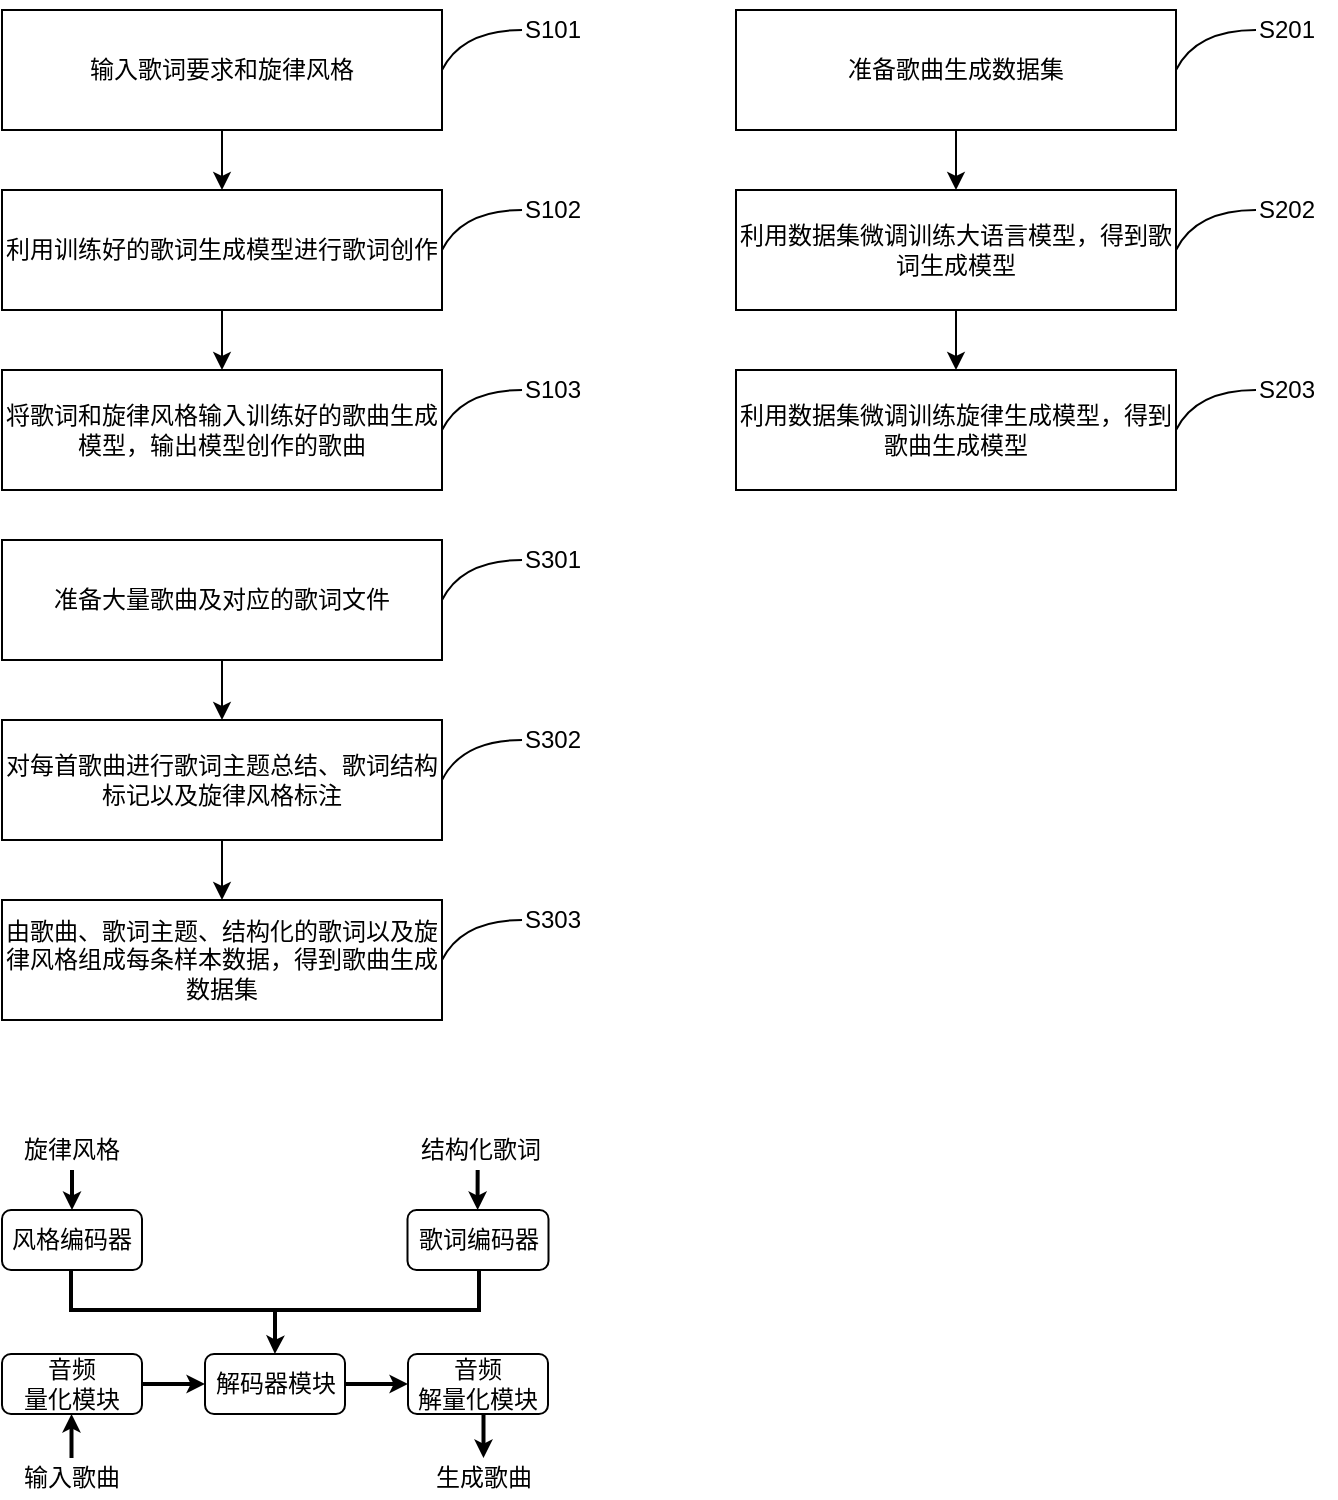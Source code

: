 <mxfile version="24.2.9" type="github">
  <diagram name="第 1 页" id="mnX3V6nfKLM92d46HVXa">
    <mxGraphModel dx="683" dy="354" grid="1" gridSize="10" guides="1" tooltips="1" connect="1" arrows="1" fold="1" page="1" pageScale="1" pageWidth="827" pageHeight="1169" math="0" shadow="0">
      <root>
        <mxCell id="0" />
        <mxCell id="1" parent="0" />
        <mxCell id="OJga95iIFIeJJQoVD0eW-2" style="edgeStyle=orthogonalEdgeStyle;rounded=0;orthogonalLoop=1;jettySize=auto;html=1;exitX=0.5;exitY=1;exitDx=0;exitDy=0;entryX=0.5;entryY=0;entryDx=0;entryDy=0;" edge="1" parent="1" source="OJga95iIFIeJJQoVD0eW-3" target="OJga95iIFIeJJQoVD0eW-5">
          <mxGeometry relative="1" as="geometry" />
        </mxCell>
        <mxCell id="OJga95iIFIeJJQoVD0eW-3" value="输入歌词要求和旋律风格" style="rounded=0;whiteSpace=wrap;html=1;" vertex="1" parent="1">
          <mxGeometry x="53" y="40" width="220" height="60" as="geometry" />
        </mxCell>
        <mxCell id="OJga95iIFIeJJQoVD0eW-4" style="edgeStyle=orthogonalEdgeStyle;rounded=0;orthogonalLoop=1;jettySize=auto;html=1;exitX=0.5;exitY=1;exitDx=0;exitDy=0;entryX=0.5;entryY=0;entryDx=0;entryDy=0;" edge="1" parent="1" source="OJga95iIFIeJJQoVD0eW-5" target="OJga95iIFIeJJQoVD0eW-6">
          <mxGeometry relative="1" as="geometry" />
        </mxCell>
        <mxCell id="OJga95iIFIeJJQoVD0eW-5" value="利用训练好的歌词生成模型进行歌词创作" style="rounded=0;whiteSpace=wrap;html=1;" vertex="1" parent="1">
          <mxGeometry x="53" y="130" width="220" height="60" as="geometry" />
        </mxCell>
        <mxCell id="OJga95iIFIeJJQoVD0eW-6" value="将歌词和旋律风格输入训练好的歌曲生成模型，输出模型创作的歌曲" style="rounded=0;whiteSpace=wrap;html=1;" vertex="1" parent="1">
          <mxGeometry x="53" y="220" width="220" height="60" as="geometry" />
        </mxCell>
        <mxCell id="OJga95iIFIeJJQoVD0eW-12" value="" style="endArrow=none;html=1;curved=1;" edge="1" parent="1">
          <mxGeometry width="50" height="50" relative="1" as="geometry">
            <mxPoint x="273" y="70" as="sourcePoint" />
            <mxPoint x="313" y="50" as="targetPoint" />
            <Array as="points">
              <mxPoint x="283" y="50" />
            </Array>
          </mxGeometry>
        </mxCell>
        <mxCell id="OJga95iIFIeJJQoVD0eW-13" value="S101" style="text;html=1;align=center;verticalAlign=middle;resizable=0;points=[];autosize=1;strokeColor=none;fillColor=none;" vertex="1" parent="1">
          <mxGeometry x="303" y="35" width="50" height="30" as="geometry" />
        </mxCell>
        <mxCell id="OJga95iIFIeJJQoVD0eW-14" value="" style="endArrow=none;html=1;curved=1;" edge="1" parent="1">
          <mxGeometry width="50" height="50" relative="1" as="geometry">
            <mxPoint x="273" y="160" as="sourcePoint" />
            <mxPoint x="313" y="140" as="targetPoint" />
            <Array as="points">
              <mxPoint x="283" y="140" />
            </Array>
          </mxGeometry>
        </mxCell>
        <mxCell id="OJga95iIFIeJJQoVD0eW-15" value="S102" style="text;html=1;align=center;verticalAlign=middle;resizable=0;points=[];autosize=1;strokeColor=none;fillColor=none;" vertex="1" parent="1">
          <mxGeometry x="303" y="125" width="50" height="30" as="geometry" />
        </mxCell>
        <mxCell id="OJga95iIFIeJJQoVD0eW-16" value="" style="endArrow=none;html=1;curved=1;" edge="1" parent="1">
          <mxGeometry width="50" height="50" relative="1" as="geometry">
            <mxPoint x="273" y="250" as="sourcePoint" />
            <mxPoint x="313" y="230" as="targetPoint" />
            <Array as="points">
              <mxPoint x="283" y="230" />
            </Array>
          </mxGeometry>
        </mxCell>
        <mxCell id="OJga95iIFIeJJQoVD0eW-17" value="S103" style="text;html=1;align=center;verticalAlign=middle;resizable=0;points=[];autosize=1;strokeColor=none;fillColor=none;" vertex="1" parent="1">
          <mxGeometry x="303" y="215" width="50" height="30" as="geometry" />
        </mxCell>
        <mxCell id="OJga95iIFIeJJQoVD0eW-28" style="edgeStyle=orthogonalEdgeStyle;rounded=0;orthogonalLoop=1;jettySize=auto;html=1;exitX=0.5;exitY=1;exitDx=0;exitDy=0;entryX=0.5;entryY=0;entryDx=0;entryDy=0;" edge="1" parent="1" source="OJga95iIFIeJJQoVD0eW-29" target="OJga95iIFIeJJQoVD0eW-31">
          <mxGeometry relative="1" as="geometry" />
        </mxCell>
        <mxCell id="OJga95iIFIeJJQoVD0eW-29" value="准备大量歌曲及对应的歌词文件" style="rounded=0;whiteSpace=wrap;html=1;" vertex="1" parent="1">
          <mxGeometry x="53" y="305" width="220" height="60" as="geometry" />
        </mxCell>
        <mxCell id="OJga95iIFIeJJQoVD0eW-30" style="edgeStyle=orthogonalEdgeStyle;rounded=0;orthogonalLoop=1;jettySize=auto;html=1;exitX=0.5;exitY=1;exitDx=0;exitDy=0;entryX=0.5;entryY=0;entryDx=0;entryDy=0;" edge="1" parent="1" source="OJga95iIFIeJJQoVD0eW-31" target="OJga95iIFIeJJQoVD0eW-32">
          <mxGeometry relative="1" as="geometry" />
        </mxCell>
        <mxCell id="OJga95iIFIeJJQoVD0eW-31" value="对每首歌曲进行歌词主题总结、歌词结构标记以及旋律风格标注" style="rounded=0;whiteSpace=wrap;html=1;" vertex="1" parent="1">
          <mxGeometry x="53" y="395" width="220" height="60" as="geometry" />
        </mxCell>
        <mxCell id="OJga95iIFIeJJQoVD0eW-32" value="由歌曲、歌词主题、结构化的歌词以及旋律风格组成每条样本数据，得到歌曲生成数据集" style="rounded=0;whiteSpace=wrap;html=1;" vertex="1" parent="1">
          <mxGeometry x="53" y="485" width="220" height="60" as="geometry" />
        </mxCell>
        <mxCell id="OJga95iIFIeJJQoVD0eW-33" value="" style="endArrow=none;html=1;curved=1;" edge="1" parent="1">
          <mxGeometry width="50" height="50" relative="1" as="geometry">
            <mxPoint x="273" y="335" as="sourcePoint" />
            <mxPoint x="313" y="315" as="targetPoint" />
            <Array as="points">
              <mxPoint x="283" y="315" />
            </Array>
          </mxGeometry>
        </mxCell>
        <mxCell id="OJga95iIFIeJJQoVD0eW-34" value="S301" style="text;html=1;align=center;verticalAlign=middle;resizable=0;points=[];autosize=1;strokeColor=none;fillColor=none;" vertex="1" parent="1">
          <mxGeometry x="303" y="300" width="50" height="30" as="geometry" />
        </mxCell>
        <mxCell id="OJga95iIFIeJJQoVD0eW-35" value="" style="endArrow=none;html=1;curved=1;" edge="1" parent="1">
          <mxGeometry width="50" height="50" relative="1" as="geometry">
            <mxPoint x="273" y="425" as="sourcePoint" />
            <mxPoint x="313" y="405" as="targetPoint" />
            <Array as="points">
              <mxPoint x="283" y="405" />
            </Array>
          </mxGeometry>
        </mxCell>
        <mxCell id="OJga95iIFIeJJQoVD0eW-36" value="S302" style="text;html=1;align=center;verticalAlign=middle;resizable=0;points=[];autosize=1;strokeColor=none;fillColor=none;" vertex="1" parent="1">
          <mxGeometry x="303" y="390" width="50" height="30" as="geometry" />
        </mxCell>
        <mxCell id="OJga95iIFIeJJQoVD0eW-37" value="" style="endArrow=none;html=1;curved=1;" edge="1" parent="1">
          <mxGeometry width="50" height="50" relative="1" as="geometry">
            <mxPoint x="273" y="515" as="sourcePoint" />
            <mxPoint x="313" y="495" as="targetPoint" />
            <Array as="points">
              <mxPoint x="283" y="495" />
            </Array>
          </mxGeometry>
        </mxCell>
        <mxCell id="OJga95iIFIeJJQoVD0eW-38" value="S303" style="text;html=1;align=center;verticalAlign=middle;resizable=0;points=[];autosize=1;strokeColor=none;fillColor=none;" vertex="1" parent="1">
          <mxGeometry x="303" y="480" width="50" height="30" as="geometry" />
        </mxCell>
        <mxCell id="OJga95iIFIeJJQoVD0eW-39" style="edgeStyle=orthogonalEdgeStyle;rounded=0;orthogonalLoop=1;jettySize=auto;html=1;exitX=0.5;exitY=1;exitDx=0;exitDy=0;entryX=0.5;entryY=0;entryDx=0;entryDy=0;" edge="1" parent="1" source="OJga95iIFIeJJQoVD0eW-40" target="OJga95iIFIeJJQoVD0eW-42">
          <mxGeometry relative="1" as="geometry" />
        </mxCell>
        <mxCell id="OJga95iIFIeJJQoVD0eW-40" value="准备歌曲生成数据集" style="rounded=0;whiteSpace=wrap;html=1;" vertex="1" parent="1">
          <mxGeometry x="420" y="40" width="220" height="60" as="geometry" />
        </mxCell>
        <mxCell id="OJga95iIFIeJJQoVD0eW-41" style="edgeStyle=orthogonalEdgeStyle;rounded=0;orthogonalLoop=1;jettySize=auto;html=1;exitX=0.5;exitY=1;exitDx=0;exitDy=0;entryX=0.5;entryY=0;entryDx=0;entryDy=0;" edge="1" parent="1" source="OJga95iIFIeJJQoVD0eW-42" target="OJga95iIFIeJJQoVD0eW-43">
          <mxGeometry relative="1" as="geometry" />
        </mxCell>
        <mxCell id="OJga95iIFIeJJQoVD0eW-42" value="利用数据集微调训练大语言模型，得到歌词生成模型" style="rounded=0;whiteSpace=wrap;html=1;" vertex="1" parent="1">
          <mxGeometry x="420" y="130" width="220" height="60" as="geometry" />
        </mxCell>
        <mxCell id="OJga95iIFIeJJQoVD0eW-43" value="利用数据集微调训练旋律生成模型，得到歌曲生成模型" style="rounded=0;whiteSpace=wrap;html=1;" vertex="1" parent="1">
          <mxGeometry x="420" y="220" width="220" height="60" as="geometry" />
        </mxCell>
        <mxCell id="OJga95iIFIeJJQoVD0eW-44" value="" style="endArrow=none;html=1;curved=1;" edge="1" parent="1">
          <mxGeometry width="50" height="50" relative="1" as="geometry">
            <mxPoint x="640" y="70" as="sourcePoint" />
            <mxPoint x="680" y="50" as="targetPoint" />
            <Array as="points">
              <mxPoint x="650" y="50" />
            </Array>
          </mxGeometry>
        </mxCell>
        <mxCell id="OJga95iIFIeJJQoVD0eW-45" value="S201" style="text;html=1;align=center;verticalAlign=middle;resizable=0;points=[];autosize=1;strokeColor=none;fillColor=none;" vertex="1" parent="1">
          <mxGeometry x="670" y="35" width="50" height="30" as="geometry" />
        </mxCell>
        <mxCell id="OJga95iIFIeJJQoVD0eW-46" value="" style="endArrow=none;html=1;curved=1;" edge="1" parent="1">
          <mxGeometry width="50" height="50" relative="1" as="geometry">
            <mxPoint x="640" y="160" as="sourcePoint" />
            <mxPoint x="680" y="140" as="targetPoint" />
            <Array as="points">
              <mxPoint x="650" y="140" />
            </Array>
          </mxGeometry>
        </mxCell>
        <mxCell id="OJga95iIFIeJJQoVD0eW-47" value="S202" style="text;html=1;align=center;verticalAlign=middle;resizable=0;points=[];autosize=1;strokeColor=none;fillColor=none;" vertex="1" parent="1">
          <mxGeometry x="670" y="125" width="50" height="30" as="geometry" />
        </mxCell>
        <mxCell id="OJga95iIFIeJJQoVD0eW-48" value="" style="endArrow=none;html=1;curved=1;" edge="1" parent="1">
          <mxGeometry width="50" height="50" relative="1" as="geometry">
            <mxPoint x="640" y="250" as="sourcePoint" />
            <mxPoint x="680" y="230" as="targetPoint" />
            <Array as="points">
              <mxPoint x="650" y="230" />
            </Array>
          </mxGeometry>
        </mxCell>
        <mxCell id="OJga95iIFIeJJQoVD0eW-49" value="S203" style="text;html=1;align=center;verticalAlign=middle;resizable=0;points=[];autosize=1;strokeColor=none;fillColor=none;" vertex="1" parent="1">
          <mxGeometry x="670" y="215" width="50" height="30" as="geometry" />
        </mxCell>
        <mxCell id="OJga95iIFIeJJQoVD0eW-54" style="edgeStyle=orthogonalEdgeStyle;rounded=0;orthogonalLoop=1;jettySize=auto;html=1;exitX=0.5;exitY=1;exitDx=0;exitDy=0;entryX=0.5;entryY=0;entryDx=0;entryDy=0;strokeWidth=2;endSize=3;" edge="1" parent="1" source="OJga95iIFIeJJQoVD0eW-55" target="OJga95iIFIeJJQoVD0eW-58">
          <mxGeometry relative="1" as="geometry" />
        </mxCell>
        <mxCell id="OJga95iIFIeJJQoVD0eW-55" value="旋律风格" style="text;html=1;align=center;verticalAlign=middle;whiteSpace=wrap;rounded=0;" vertex="1" parent="1">
          <mxGeometry x="58" y="600" width="60" height="20" as="geometry" />
        </mxCell>
        <mxCell id="OJga95iIFIeJJQoVD0eW-56" value="结构化歌词" style="text;html=1;align=center;verticalAlign=middle;whiteSpace=wrap;rounded=0;" vertex="1" parent="1">
          <mxGeometry x="243.5" y="600" width="97" height="20" as="geometry" />
        </mxCell>
        <mxCell id="OJga95iIFIeJJQoVD0eW-57" value="歌词编码器" style="rounded=1;whiteSpace=wrap;html=1;" vertex="1" parent="1">
          <mxGeometry x="255.75" y="640" width="70.5" height="30" as="geometry" />
        </mxCell>
        <mxCell id="OJga95iIFIeJJQoVD0eW-58" value="风格编码器" style="rounded=1;whiteSpace=wrap;html=1;" vertex="1" parent="1">
          <mxGeometry x="53" y="640" width="70" height="30" as="geometry" />
        </mxCell>
        <mxCell id="OJga95iIFIeJJQoVD0eW-59" value="" style="strokeWidth=2;html=1;shape=mxgraph.flowchart.annotation_2;align=left;labelPosition=right;pointerEvents=1;direction=south;rotation=-180;" vertex="1" parent="1">
          <mxGeometry x="87.5" y="670" width="204" height="40" as="geometry" />
        </mxCell>
        <mxCell id="OJga95iIFIeJJQoVD0eW-60" style="edgeStyle=orthogonalEdgeStyle;rounded=0;orthogonalLoop=1;jettySize=auto;html=1;exitX=0.5;exitY=1;exitDx=0;exitDy=0;entryX=0.5;entryY=0;entryDx=0;entryDy=0;strokeWidth=2;endSize=3;" edge="1" parent="1">
          <mxGeometry relative="1" as="geometry">
            <mxPoint x="290.83" y="620" as="sourcePoint" />
            <mxPoint x="290.83" y="640" as="targetPoint" />
            <Array as="points">
              <mxPoint x="290.83" y="630" />
              <mxPoint x="290.83" y="630" />
            </Array>
          </mxGeometry>
        </mxCell>
        <mxCell id="OJga95iIFIeJJQoVD0eW-62" style="edgeStyle=orthogonalEdgeStyle;rounded=0;orthogonalLoop=1;jettySize=auto;html=1;entryX=0.527;entryY=0.5;entryDx=0;entryDy=0;entryPerimeter=0;endArrow=none;endFill=0;strokeWidth=2;endSize=3;" edge="1" parent="1">
          <mxGeometry relative="1" as="geometry">
            <mxPoint x="189" y="690" as="sourcePoint" />
            <mxPoint x="189.43" y="689.92" as="targetPoint" />
          </mxGeometry>
        </mxCell>
        <mxCell id="OJga95iIFIeJJQoVD0eW-66" style="edgeStyle=orthogonalEdgeStyle;rounded=0;orthogonalLoop=1;jettySize=auto;html=1;entryX=0.5;entryY=0;entryDx=0;entryDy=0;strokeWidth=2;endSize=3;targetPerimeterSpacing=0;sourcePerimeterSpacing=0;exitX=0.052;exitY=0.5;exitDx=0;exitDy=0;exitPerimeter=0;" edge="1" parent="1">
          <mxGeometry relative="1" as="geometry">
            <mxPoint x="189.51" y="707.92" as="sourcePoint" />
            <mxPoint x="189.44" y="712" as="targetPoint" />
            <Array as="points">
              <mxPoint x="190.01" y="710" />
              <mxPoint x="189.01" y="710" />
            </Array>
          </mxGeometry>
        </mxCell>
        <mxCell id="OJga95iIFIeJJQoVD0eW-67" style="rounded=0;orthogonalLoop=1;jettySize=auto;html=1;exitX=0.5;exitY=1;exitDx=0;exitDy=0;entryX=0.5;entryY=0;entryDx=0;entryDy=0;strokeWidth=2;endSize=3;" edge="1" parent="1" target="OJga95iIFIeJJQoVD0eW-78">
          <mxGeometry relative="1" as="geometry">
            <mxPoint x="293.75" y="742" as="sourcePoint" />
            <mxPoint x="321.75" y="750" as="targetPoint" />
          </mxGeometry>
        </mxCell>
        <mxCell id="OJga95iIFIeJJQoVD0eW-69" value="输入歌曲" style="text;html=1;align=center;verticalAlign=middle;whiteSpace=wrap;rounded=0;" vertex="1" parent="1">
          <mxGeometry x="62.75" y="764" width="50" height="20" as="geometry" />
        </mxCell>
        <mxCell id="OJga95iIFIeJJQoVD0eW-70" style="rounded=0;orthogonalLoop=1;jettySize=auto;html=1;entryX=0;entryY=0.5;entryDx=0;entryDy=0;strokeWidth=2;endSize=3;exitX=1;exitY=0.5;exitDx=0;exitDy=0;" edge="1" parent="1" source="OJga95iIFIeJJQoVD0eW-86" target="OJga95iIFIeJJQoVD0eW-88">
          <mxGeometry relative="1" as="geometry">
            <mxPoint x="120" y="727" as="sourcePoint" />
            <mxPoint x="157" y="727" as="targetPoint" />
          </mxGeometry>
        </mxCell>
        <mxCell id="OJga95iIFIeJJQoVD0eW-76" style="rounded=0;orthogonalLoop=1;jettySize=auto;html=1;exitX=0.5;exitY=0;exitDx=0;exitDy=0;entryX=0.5;entryY=1;entryDx=0;entryDy=0;strokeWidth=2;endSize=3;" edge="1" parent="1" source="OJga95iIFIeJJQoVD0eW-69">
          <mxGeometry relative="1" as="geometry">
            <mxPoint x="87.5" y="760" as="sourcePoint" />
            <mxPoint x="87.75" y="742" as="targetPoint" />
          </mxGeometry>
        </mxCell>
        <mxCell id="OJga95iIFIeJJQoVD0eW-78" value="生成歌曲" style="text;html=1;align=center;verticalAlign=middle;whiteSpace=wrap;rounded=0;" vertex="1" parent="1">
          <mxGeometry x="268.75" y="764" width="50" height="20" as="geometry" />
        </mxCell>
        <mxCell id="OJga95iIFIeJJQoVD0eW-79" style="rounded=0;orthogonalLoop=1;jettySize=auto;html=1;strokeWidth=2;endSize=3;entryX=0;entryY=0.5;entryDx=0;entryDy=0;" edge="1" parent="1" source="OJga95iIFIeJJQoVD0eW-88" target="OJga95iIFIeJJQoVD0eW-87">
          <mxGeometry relative="1" as="geometry">
            <mxPoint x="222" y="730" as="sourcePoint" />
            <mxPoint x="253" y="727" as="targetPoint" />
          </mxGeometry>
        </mxCell>
        <mxCell id="OJga95iIFIeJJQoVD0eW-86" value="音频&lt;div&gt;量化模块&lt;/div&gt;" style="rounded=1;whiteSpace=wrap;html=1;" vertex="1" parent="1">
          <mxGeometry x="53" y="712" width="70" height="30" as="geometry" />
        </mxCell>
        <mxCell id="OJga95iIFIeJJQoVD0eW-87" value="音频&lt;div&gt;解量化模块&lt;/div&gt;" style="rounded=1;whiteSpace=wrap;html=1;" vertex="1" parent="1">
          <mxGeometry x="256" y="712" width="70" height="30" as="geometry" />
        </mxCell>
        <mxCell id="OJga95iIFIeJJQoVD0eW-88" value="解码器模块" style="rounded=1;whiteSpace=wrap;html=1;" vertex="1" parent="1">
          <mxGeometry x="154.5" y="712" width="70" height="30" as="geometry" />
        </mxCell>
      </root>
    </mxGraphModel>
  </diagram>
</mxfile>
